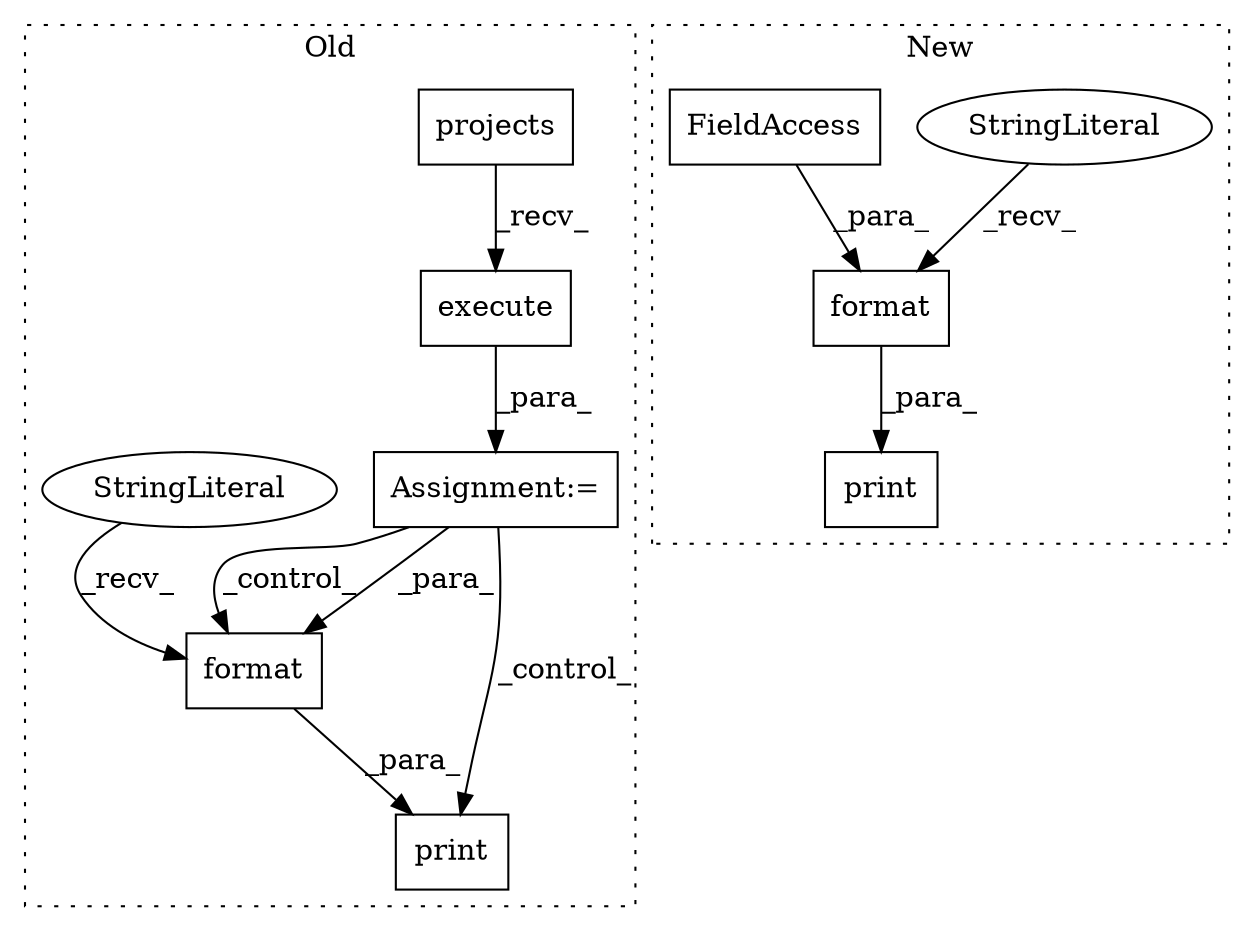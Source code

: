 digraph G {
subgraph cluster0 {
1 [label="execute" a="32" s="3483" l="9" shape="box"];
5 [label="Assignment:=" a="7" s="3510" l="1" shape="box"];
6 [label="projects" a="32" s="3430" l="10" shape="box"];
8 [label="format" a="32" s="3640,3696" l="7,1" shape="box"];
9 [label="StringLiteral" a="45" s="3630" l="9" shape="ellipse"];
10 [label="print" a="32" s="3624,3697" l="6,1" shape="box"];
label = "Old";
style="dotted";
}
subgraph cluster1 {
2 [label="format" a="32" s="3482,3557" l="7,1" shape="box"];
3 [label="StringLiteral" a="45" s="3472" l="9" shape="ellipse"];
4 [label="FieldAccess" a="22" s="3489" l="20" shape="box"];
7 [label="print" a="32" s="3466,3558" l="6,1" shape="box"];
label = "New";
style="dotted";
}
1 -> 5 [label="_para_"];
2 -> 7 [label="_para_"];
3 -> 2 [label="_recv_"];
4 -> 2 [label="_para_"];
5 -> 8 [label="_control_"];
5 -> 10 [label="_control_"];
5 -> 8 [label="_para_"];
6 -> 1 [label="_recv_"];
8 -> 10 [label="_para_"];
9 -> 8 [label="_recv_"];
}